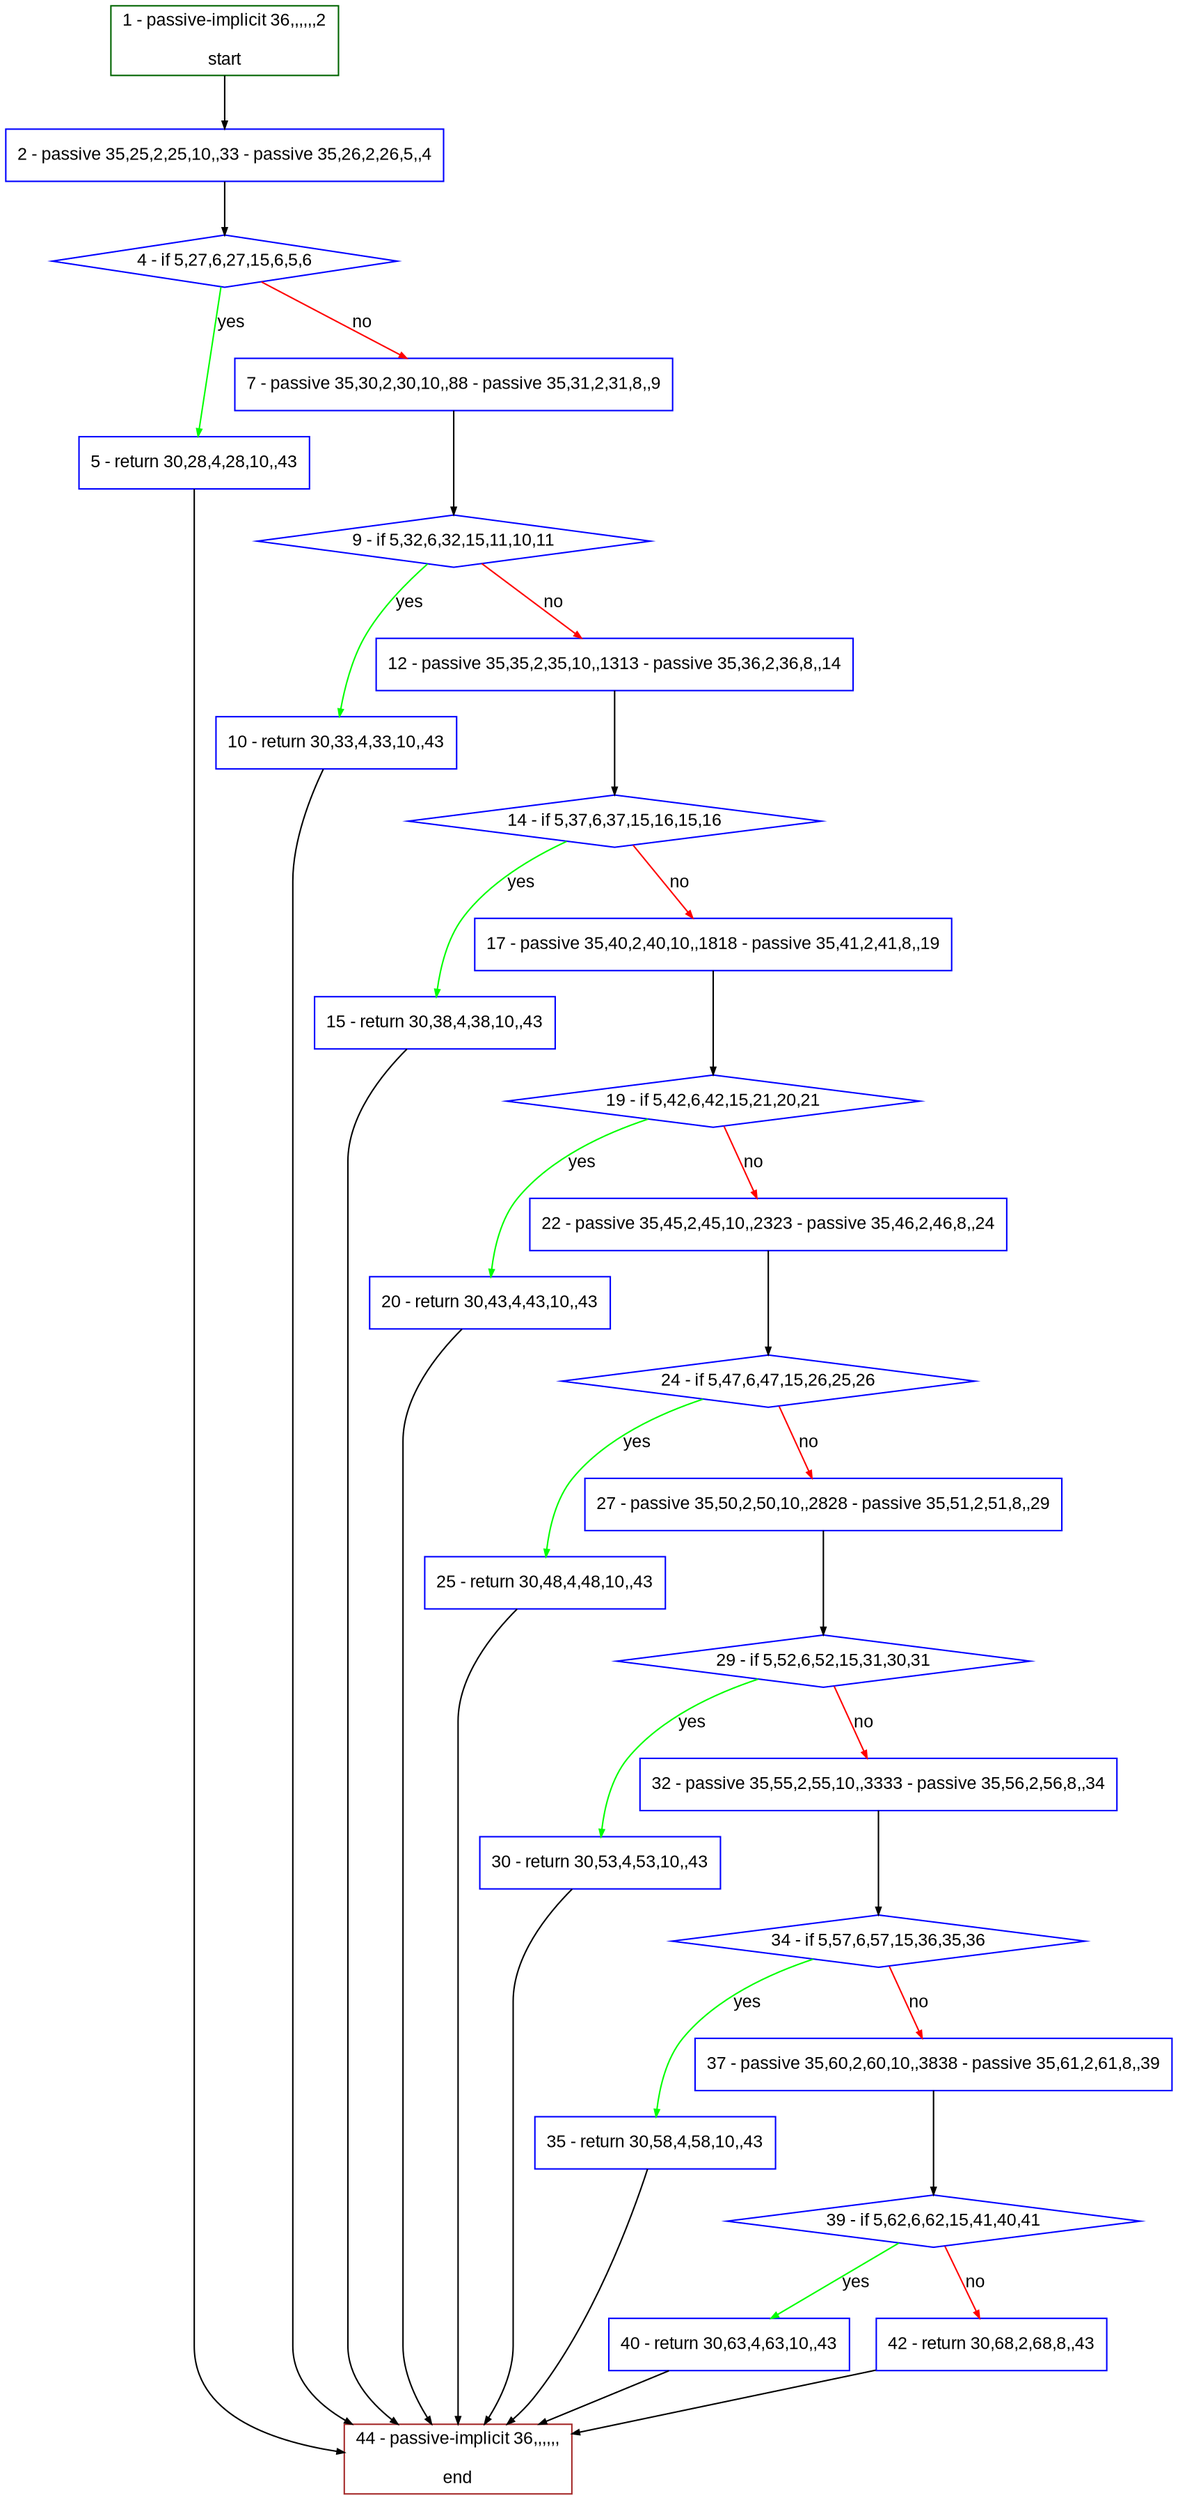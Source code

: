 digraph "" {
  graph [bgcolor="white", fillcolor="#FFFFCC", pack="true", packmode="clust", fontname="Arial", label="", fontsize="12", compound="true", style="rounded,filled"];
  node [node_initialized="no", fillcolor="white", fontname="Arial", label="", color="grey", fontsize="12", fixedsize="false", compound="true", shape="rectangle", style="filled"];
  edge [arrowtail="none", lhead="", fontcolor="black", fontname="Arial", label="", color="black", fontsize="12", arrowhead="normal", arrowsize="0.5", compound="true", ltail="", dir="forward"];
  __N1 [fillcolor="#ffffff", label="2 - passive 35,25,2,25,10,,33 - passive 35,26,2,26,5,,4", color="#0000ff", shape="box", style="filled"];
  __N2 [fillcolor="#ffffff", label="1 - passive-implicit 36,,,,,,2\n\nstart", color="#006400", shape="box", style="filled"];
  __N3 [fillcolor="#ffffff", label="4 - if 5,27,6,27,15,6,5,6", color="#0000ff", shape="diamond", style="filled"];
  __N4 [fillcolor="#ffffff", label="5 - return 30,28,4,28,10,,43", color="#0000ff", shape="box", style="filled"];
  __N5 [fillcolor="#ffffff", label="7 - passive 35,30,2,30,10,,88 - passive 35,31,2,31,8,,9", color="#0000ff", shape="box", style="filled"];
  __N6 [fillcolor="#ffffff", label="44 - passive-implicit 36,,,,,,\n\nend", color="#a52a2a", shape="box", style="filled"];
  __N7 [fillcolor="#ffffff", label="9 - if 5,32,6,32,15,11,10,11", color="#0000ff", shape="diamond", style="filled"];
  __N8 [fillcolor="#ffffff", label="10 - return 30,33,4,33,10,,43", color="#0000ff", shape="box", style="filled"];
  __N9 [fillcolor="#ffffff", label="12 - passive 35,35,2,35,10,,1313 - passive 35,36,2,36,8,,14", color="#0000ff", shape="box", style="filled"];
  __N10 [fillcolor="#ffffff", label="14 - if 5,37,6,37,15,16,15,16", color="#0000ff", shape="diamond", style="filled"];
  __N11 [fillcolor="#ffffff", label="15 - return 30,38,4,38,10,,43", color="#0000ff", shape="box", style="filled"];
  __N12 [fillcolor="#ffffff", label="17 - passive 35,40,2,40,10,,1818 - passive 35,41,2,41,8,,19", color="#0000ff", shape="box", style="filled"];
  __N13 [fillcolor="#ffffff", label="19 - if 5,42,6,42,15,21,20,21", color="#0000ff", shape="diamond", style="filled"];
  __N14 [fillcolor="#ffffff", label="20 - return 30,43,4,43,10,,43", color="#0000ff", shape="box", style="filled"];
  __N15 [fillcolor="#ffffff", label="22 - passive 35,45,2,45,10,,2323 - passive 35,46,2,46,8,,24", color="#0000ff", shape="box", style="filled"];
  __N16 [fillcolor="#ffffff", label="24 - if 5,47,6,47,15,26,25,26", color="#0000ff", shape="diamond", style="filled"];
  __N17 [fillcolor="#ffffff", label="25 - return 30,48,4,48,10,,43", color="#0000ff", shape="box", style="filled"];
  __N18 [fillcolor="#ffffff", label="27 - passive 35,50,2,50,10,,2828 - passive 35,51,2,51,8,,29", color="#0000ff", shape="box", style="filled"];
  __N19 [fillcolor="#ffffff", label="29 - if 5,52,6,52,15,31,30,31", color="#0000ff", shape="diamond", style="filled"];
  __N20 [fillcolor="#ffffff", label="30 - return 30,53,4,53,10,,43", color="#0000ff", shape="box", style="filled"];
  __N21 [fillcolor="#ffffff", label="32 - passive 35,55,2,55,10,,3333 - passive 35,56,2,56,8,,34", color="#0000ff", shape="box", style="filled"];
  __N22 [fillcolor="#ffffff", label="34 - if 5,57,6,57,15,36,35,36", color="#0000ff", shape="diamond", style="filled"];
  __N23 [fillcolor="#ffffff", label="35 - return 30,58,4,58,10,,43", color="#0000ff", shape="box", style="filled"];
  __N24 [fillcolor="#ffffff", label="37 - passive 35,60,2,60,10,,3838 - passive 35,61,2,61,8,,39", color="#0000ff", shape="box", style="filled"];
  __N25 [fillcolor="#ffffff", label="39 - if 5,62,6,62,15,41,40,41", color="#0000ff", shape="diamond", style="filled"];
  __N26 [fillcolor="#ffffff", label="40 - return 30,63,4,63,10,,43", color="#0000ff", shape="box", style="filled"];
  __N27 [fillcolor="#ffffff", label="42 - return 30,68,2,68,8,,43", color="#0000ff", shape="box", style="filled"];
  __N2 -> __N1 [arrowtail="none", color="#000000", label="", arrowhead="normal", dir="forward"];
  __N1 -> __N3 [arrowtail="none", color="#000000", label="", arrowhead="normal", dir="forward"];
  __N3 -> __N4 [arrowtail="none", color="#00ff00", label="yes", arrowhead="normal", dir="forward"];
  __N3 -> __N5 [arrowtail="none", color="#ff0000", label="no", arrowhead="normal", dir="forward"];
  __N4 -> __N6 [arrowtail="none", color="#000000", label="", arrowhead="normal", dir="forward"];
  __N5 -> __N7 [arrowtail="none", color="#000000", label="", arrowhead="normal", dir="forward"];
  __N7 -> __N8 [arrowtail="none", color="#00ff00", label="yes", arrowhead="normal", dir="forward"];
  __N7 -> __N9 [arrowtail="none", color="#ff0000", label="no", arrowhead="normal", dir="forward"];
  __N8 -> __N6 [arrowtail="none", color="#000000", label="", arrowhead="normal", dir="forward"];
  __N9 -> __N10 [arrowtail="none", color="#000000", label="", arrowhead="normal", dir="forward"];
  __N10 -> __N11 [arrowtail="none", color="#00ff00", label="yes", arrowhead="normal", dir="forward"];
  __N10 -> __N12 [arrowtail="none", color="#ff0000", label="no", arrowhead="normal", dir="forward"];
  __N11 -> __N6 [arrowtail="none", color="#000000", label="", arrowhead="normal", dir="forward"];
  __N12 -> __N13 [arrowtail="none", color="#000000", label="", arrowhead="normal", dir="forward"];
  __N13 -> __N14 [arrowtail="none", color="#00ff00", label="yes", arrowhead="normal", dir="forward"];
  __N13 -> __N15 [arrowtail="none", color="#ff0000", label="no", arrowhead="normal", dir="forward"];
  __N14 -> __N6 [arrowtail="none", color="#000000", label="", arrowhead="normal", dir="forward"];
  __N15 -> __N16 [arrowtail="none", color="#000000", label="", arrowhead="normal", dir="forward"];
  __N16 -> __N17 [arrowtail="none", color="#00ff00", label="yes", arrowhead="normal", dir="forward"];
  __N16 -> __N18 [arrowtail="none", color="#ff0000", label="no", arrowhead="normal", dir="forward"];
  __N17 -> __N6 [arrowtail="none", color="#000000", label="", arrowhead="normal", dir="forward"];
  __N18 -> __N19 [arrowtail="none", color="#000000", label="", arrowhead="normal", dir="forward"];
  __N19 -> __N20 [arrowtail="none", color="#00ff00", label="yes", arrowhead="normal", dir="forward"];
  __N19 -> __N21 [arrowtail="none", color="#ff0000", label="no", arrowhead="normal", dir="forward"];
  __N20 -> __N6 [arrowtail="none", color="#000000", label="", arrowhead="normal", dir="forward"];
  __N21 -> __N22 [arrowtail="none", color="#000000", label="", arrowhead="normal", dir="forward"];
  __N22 -> __N23 [arrowtail="none", color="#00ff00", label="yes", arrowhead="normal", dir="forward"];
  __N22 -> __N24 [arrowtail="none", color="#ff0000", label="no", arrowhead="normal", dir="forward"];
  __N23 -> __N6 [arrowtail="none", color="#000000", label="", arrowhead="normal", dir="forward"];
  __N24 -> __N25 [arrowtail="none", color="#000000", label="", arrowhead="normal", dir="forward"];
  __N25 -> __N26 [arrowtail="none", color="#00ff00", label="yes", arrowhead="normal", dir="forward"];
  __N25 -> __N27 [arrowtail="none", color="#ff0000", label="no", arrowhead="normal", dir="forward"];
  __N26 -> __N6 [arrowtail="none", color="#000000", label="", arrowhead="normal", dir="forward"];
  __N27 -> __N6 [arrowtail="none", color="#000000", label="", arrowhead="normal", dir="forward"];
}
